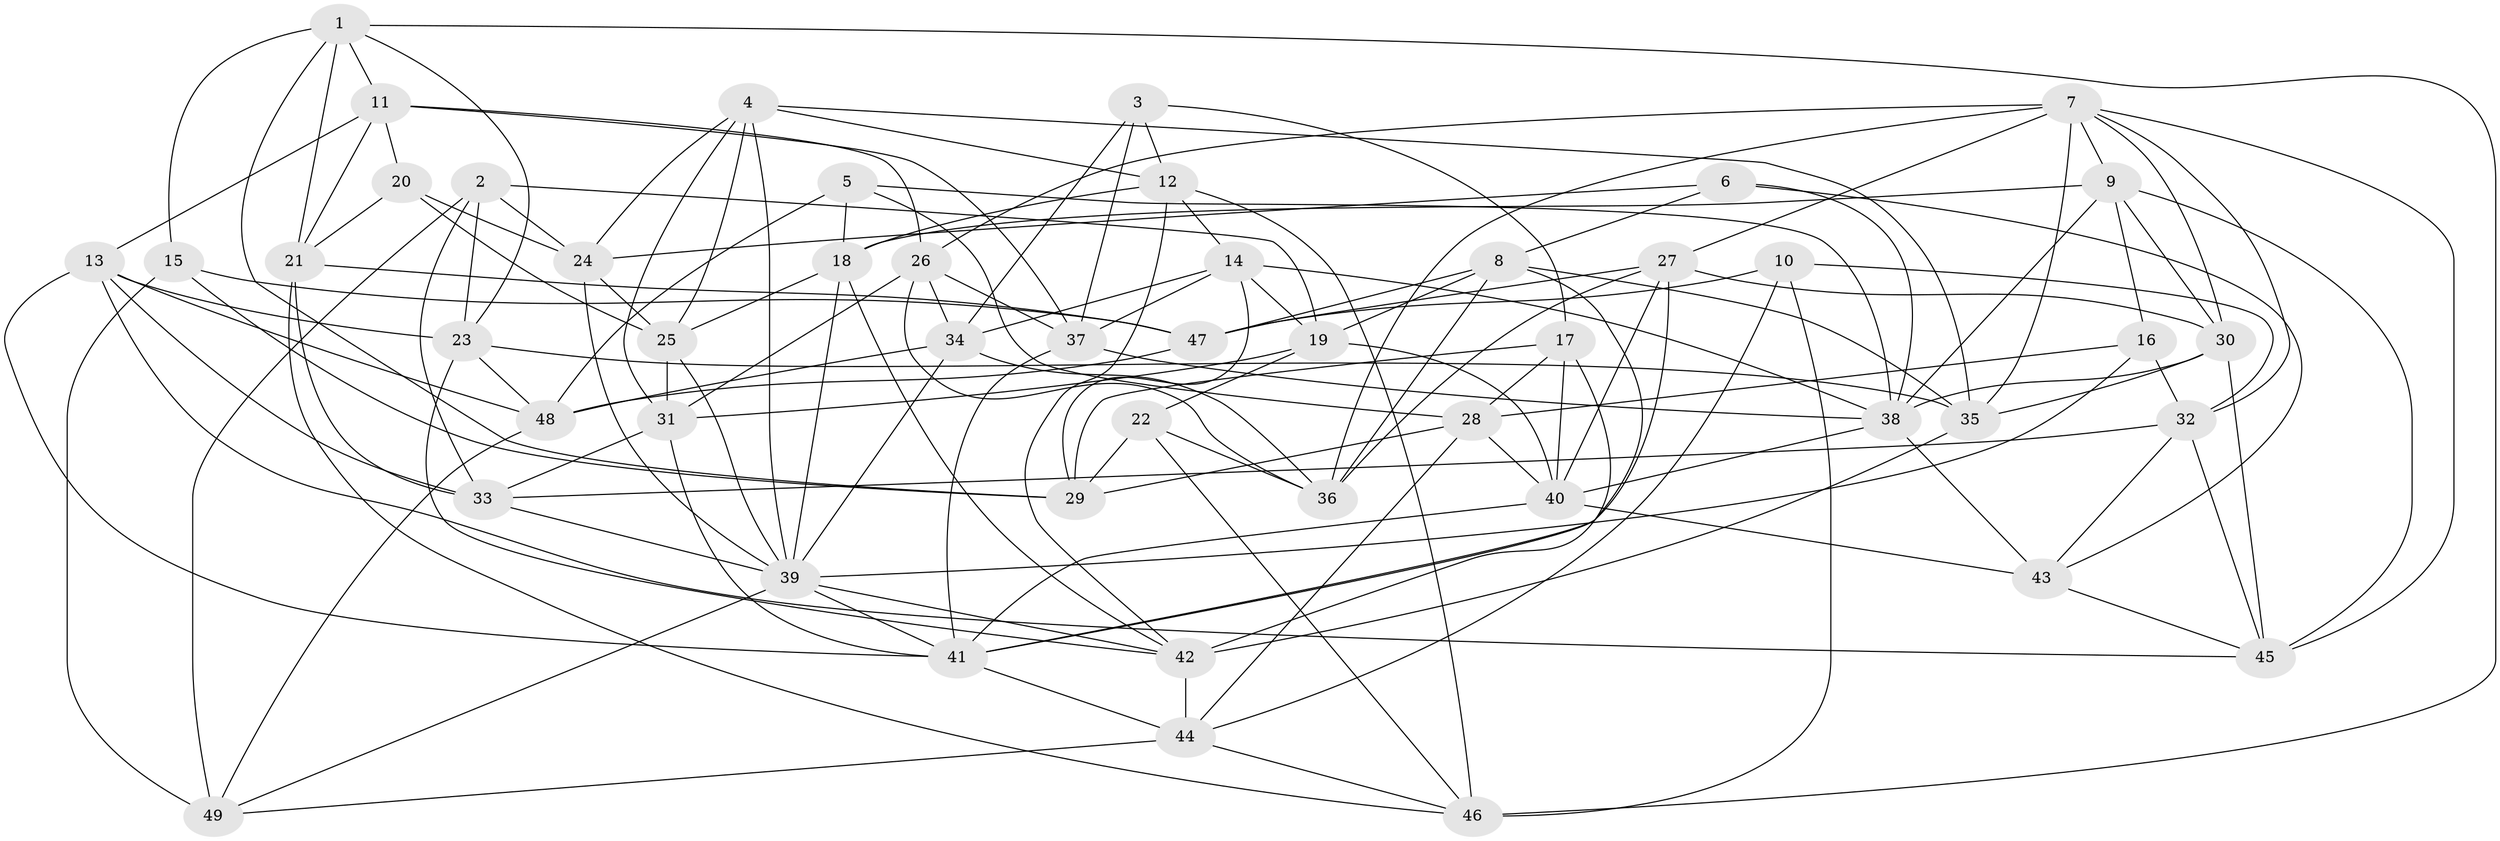 // original degree distribution, {4: 1.0}
// Generated by graph-tools (version 1.1) at 2025/26/03/09/25 03:26:55]
// undirected, 49 vertices, 143 edges
graph export_dot {
graph [start="1"]
  node [color=gray90,style=filled];
  1;
  2;
  3;
  4;
  5;
  6;
  7;
  8;
  9;
  10;
  11;
  12;
  13;
  14;
  15;
  16;
  17;
  18;
  19;
  20;
  21;
  22;
  23;
  24;
  25;
  26;
  27;
  28;
  29;
  30;
  31;
  32;
  33;
  34;
  35;
  36;
  37;
  38;
  39;
  40;
  41;
  42;
  43;
  44;
  45;
  46;
  47;
  48;
  49;
  1 -- 11 [weight=1.0];
  1 -- 15 [weight=1.0];
  1 -- 21 [weight=1.0];
  1 -- 23 [weight=1.0];
  1 -- 29 [weight=1.0];
  1 -- 46 [weight=1.0];
  2 -- 19 [weight=1.0];
  2 -- 23 [weight=1.0];
  2 -- 24 [weight=1.0];
  2 -- 33 [weight=1.0];
  2 -- 49 [weight=2.0];
  3 -- 12 [weight=1.0];
  3 -- 17 [weight=1.0];
  3 -- 34 [weight=1.0];
  3 -- 37 [weight=1.0];
  4 -- 12 [weight=1.0];
  4 -- 24 [weight=1.0];
  4 -- 25 [weight=1.0];
  4 -- 31 [weight=1.0];
  4 -- 35 [weight=1.0];
  4 -- 39 [weight=1.0];
  5 -- 18 [weight=1.0];
  5 -- 28 [weight=1.0];
  5 -- 38 [weight=1.0];
  5 -- 48 [weight=1.0];
  6 -- 8 [weight=1.0];
  6 -- 24 [weight=1.0];
  6 -- 38 [weight=1.0];
  6 -- 43 [weight=1.0];
  7 -- 9 [weight=1.0];
  7 -- 26 [weight=1.0];
  7 -- 27 [weight=1.0];
  7 -- 30 [weight=1.0];
  7 -- 32 [weight=1.0];
  7 -- 35 [weight=1.0];
  7 -- 36 [weight=1.0];
  7 -- 45 [weight=1.0];
  8 -- 19 [weight=1.0];
  8 -- 35 [weight=1.0];
  8 -- 36 [weight=1.0];
  8 -- 41 [weight=1.0];
  8 -- 47 [weight=1.0];
  9 -- 16 [weight=1.0];
  9 -- 18 [weight=1.0];
  9 -- 30 [weight=1.0];
  9 -- 38 [weight=1.0];
  9 -- 45 [weight=1.0];
  10 -- 32 [weight=1.0];
  10 -- 44 [weight=1.0];
  10 -- 46 [weight=1.0];
  10 -- 47 [weight=1.0];
  11 -- 13 [weight=1.0];
  11 -- 20 [weight=1.0];
  11 -- 21 [weight=1.0];
  11 -- 26 [weight=1.0];
  11 -- 37 [weight=1.0];
  12 -- 14 [weight=1.0];
  12 -- 18 [weight=1.0];
  12 -- 42 [weight=1.0];
  12 -- 46 [weight=1.0];
  13 -- 23 [weight=1.0];
  13 -- 33 [weight=1.0];
  13 -- 41 [weight=1.0];
  13 -- 45 [weight=1.0];
  13 -- 48 [weight=1.0];
  14 -- 19 [weight=1.0];
  14 -- 29 [weight=1.0];
  14 -- 34 [weight=1.0];
  14 -- 37 [weight=1.0];
  14 -- 38 [weight=1.0];
  15 -- 29 [weight=1.0];
  15 -- 47 [weight=1.0];
  15 -- 49 [weight=1.0];
  16 -- 28 [weight=1.0];
  16 -- 32 [weight=1.0];
  16 -- 39 [weight=1.0];
  17 -- 28 [weight=1.0];
  17 -- 29 [weight=1.0];
  17 -- 40 [weight=1.0];
  17 -- 42 [weight=2.0];
  18 -- 25 [weight=1.0];
  18 -- 39 [weight=1.0];
  18 -- 42 [weight=1.0];
  19 -- 22 [weight=1.0];
  19 -- 31 [weight=1.0];
  19 -- 40 [weight=1.0];
  20 -- 21 [weight=1.0];
  20 -- 24 [weight=1.0];
  20 -- 25 [weight=1.0];
  21 -- 33 [weight=1.0];
  21 -- 46 [weight=1.0];
  21 -- 47 [weight=1.0];
  22 -- 29 [weight=1.0];
  22 -- 36 [weight=1.0];
  22 -- 46 [weight=1.0];
  23 -- 35 [weight=1.0];
  23 -- 42 [weight=1.0];
  23 -- 48 [weight=1.0];
  24 -- 25 [weight=1.0];
  24 -- 39 [weight=1.0];
  25 -- 31 [weight=1.0];
  25 -- 39 [weight=1.0];
  26 -- 31 [weight=1.0];
  26 -- 34 [weight=1.0];
  26 -- 36 [weight=1.0];
  26 -- 37 [weight=1.0];
  27 -- 30 [weight=1.0];
  27 -- 36 [weight=1.0];
  27 -- 40 [weight=1.0];
  27 -- 41 [weight=1.0];
  27 -- 47 [weight=1.0];
  28 -- 29 [weight=1.0];
  28 -- 40 [weight=1.0];
  28 -- 44 [weight=1.0];
  30 -- 35 [weight=1.0];
  30 -- 38 [weight=1.0];
  30 -- 45 [weight=1.0];
  31 -- 33 [weight=1.0];
  31 -- 41 [weight=1.0];
  32 -- 33 [weight=1.0];
  32 -- 43 [weight=1.0];
  32 -- 45 [weight=1.0];
  33 -- 39 [weight=1.0];
  34 -- 36 [weight=1.0];
  34 -- 39 [weight=1.0];
  34 -- 48 [weight=1.0];
  35 -- 42 [weight=1.0];
  37 -- 38 [weight=1.0];
  37 -- 41 [weight=1.0];
  38 -- 40 [weight=2.0];
  38 -- 43 [weight=2.0];
  39 -- 41 [weight=1.0];
  39 -- 42 [weight=1.0];
  39 -- 49 [weight=1.0];
  40 -- 41 [weight=1.0];
  40 -- 43 [weight=1.0];
  41 -- 44 [weight=1.0];
  42 -- 44 [weight=1.0];
  43 -- 45 [weight=1.0];
  44 -- 46 [weight=1.0];
  44 -- 49 [weight=1.0];
  47 -- 48 [weight=1.0];
  48 -- 49 [weight=1.0];
}
